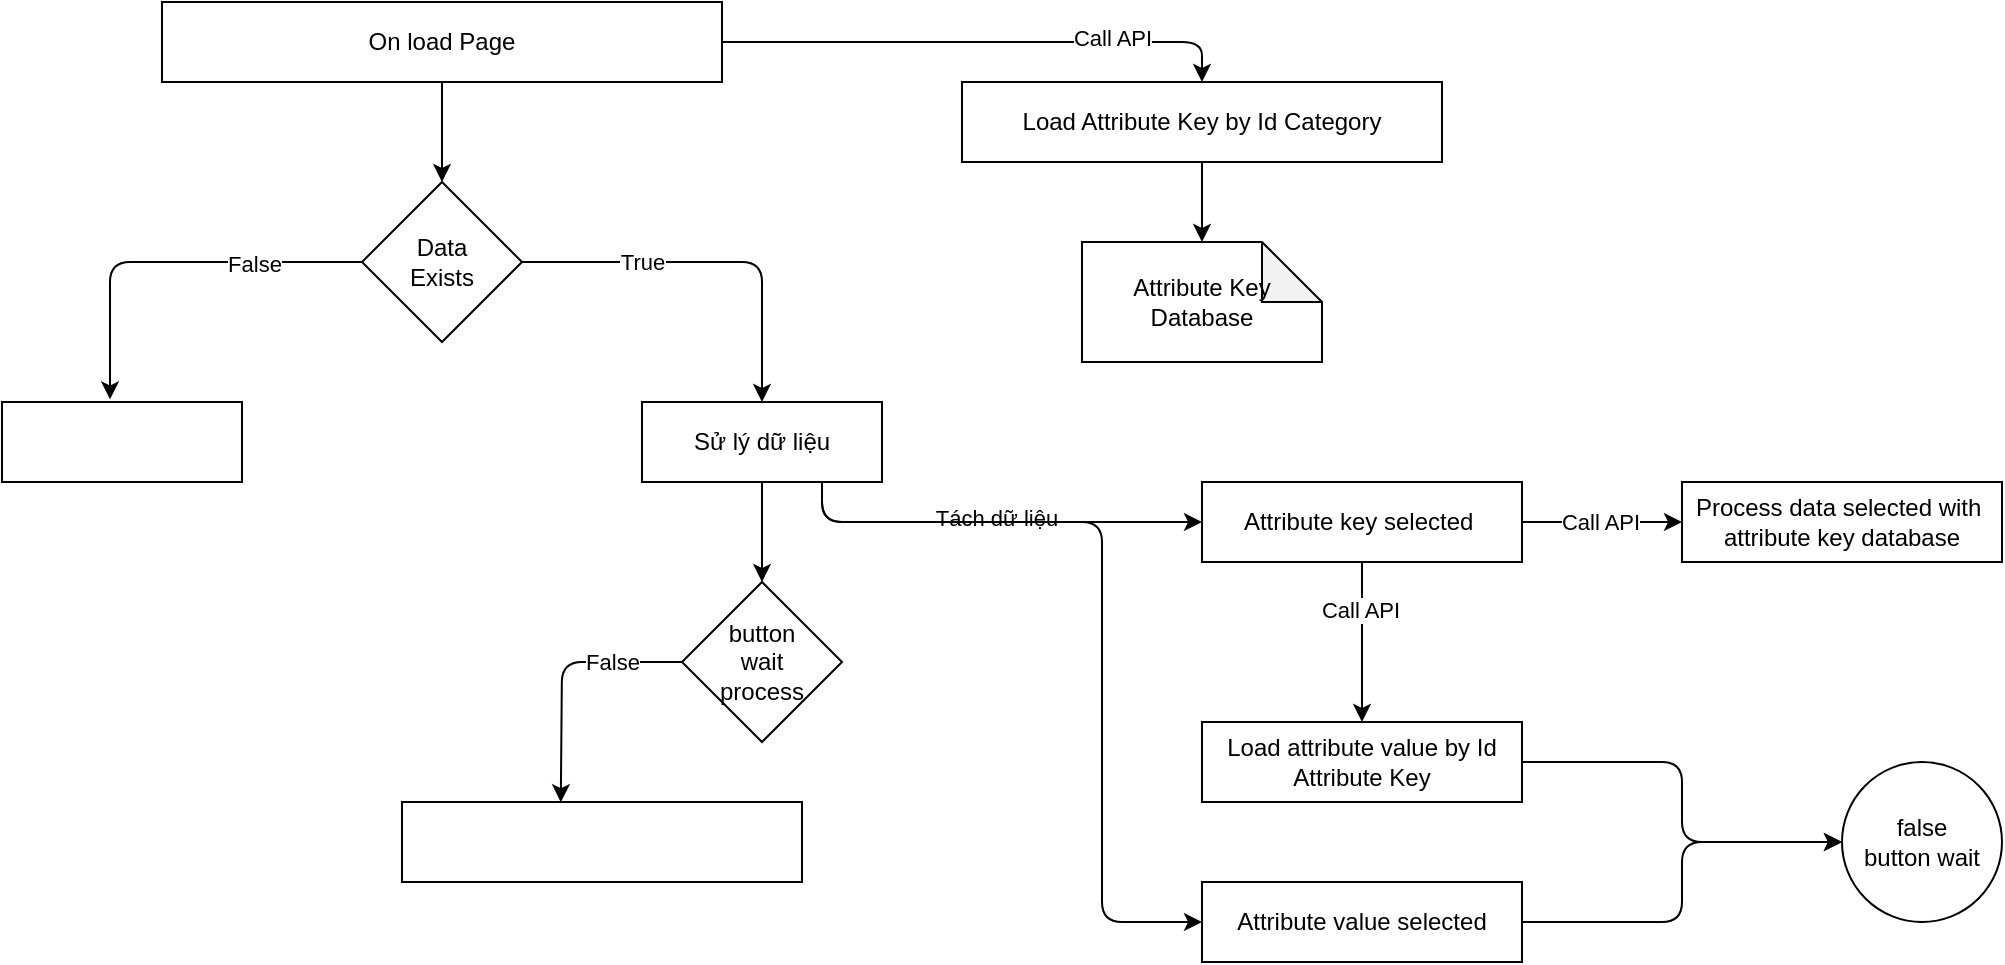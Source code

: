<mxfile>
    <diagram id="P5sUgAGOxLQQEyiYpiVn" name="Page-1">
        <mxGraphModel dx="904" dy="611" grid="1" gridSize="10" guides="1" tooltips="1" connect="1" arrows="1" fold="1" page="1" pageScale="1" pageWidth="850" pageHeight="1100" math="0" shadow="0">
            <root>
                <mxCell id="0"/>
                <mxCell id="1" parent="0"/>
                <mxCell id="5" style="edgeStyle=none;html=1;entryX=0.5;entryY=0;entryDx=0;entryDy=0;" edge="1" parent="1" source="2" target="4">
                    <mxGeometry relative="1" as="geometry"/>
                </mxCell>
                <mxCell id="16" style="edgeStyle=none;html=1;entryX=0.5;entryY=0;entryDx=0;entryDy=0;exitX=1;exitY=0.5;exitDx=0;exitDy=0;" edge="1" parent="1" source="2" target="15">
                    <mxGeometry relative="1" as="geometry">
                        <Array as="points">
                            <mxPoint x="520" y="60"/>
                            <mxPoint x="600" y="60"/>
                            <mxPoint x="660" y="60"/>
                            <mxPoint x="720" y="60"/>
                        </Array>
                    </mxGeometry>
                </mxCell>
                <mxCell id="33" value="Call API" style="edgeLabel;html=1;align=center;verticalAlign=middle;resizable=0;points=[];" vertex="1" connectable="0" parent="16">
                    <mxGeometry x="0.5" y="2" relative="1" as="geometry">
                        <mxPoint as="offset"/>
                    </mxGeometry>
                </mxCell>
                <mxCell id="2" value="On load Page" style="rounded=0;whiteSpace=wrap;html=1;" vertex="1" parent="1">
                    <mxGeometry x="200" y="40" width="280" height="40" as="geometry"/>
                </mxCell>
                <mxCell id="7" style="edgeStyle=none;html=1;entryX=0.45;entryY=-0.033;entryDx=0;entryDy=0;entryPerimeter=0;" edge="1" parent="1" source="4" target="6">
                    <mxGeometry relative="1" as="geometry">
                        <Array as="points">
                            <mxPoint x="174" y="170"/>
                            <mxPoint x="174" y="190"/>
                        </Array>
                    </mxGeometry>
                </mxCell>
                <mxCell id="11" value="False" style="edgeLabel;html=1;align=center;verticalAlign=middle;resizable=0;points=[];" vertex="1" connectable="0" parent="7">
                    <mxGeometry x="-0.446" y="1" relative="1" as="geometry">
                        <mxPoint as="offset"/>
                    </mxGeometry>
                </mxCell>
                <mxCell id="9" style="edgeStyle=none;html=1;entryX=0.5;entryY=0;entryDx=0;entryDy=0;" edge="1" parent="1" source="4" target="8">
                    <mxGeometry relative="1" as="geometry">
                        <Array as="points">
                            <mxPoint x="500" y="170"/>
                        </Array>
                    </mxGeometry>
                </mxCell>
                <mxCell id="12" value="True" style="edgeLabel;html=1;align=center;verticalAlign=middle;resizable=0;points=[];" vertex="1" connectable="0" parent="9">
                    <mxGeometry x="-0.104" y="-1" relative="1" as="geometry">
                        <mxPoint x="-25" y="-1" as="offset"/>
                    </mxGeometry>
                </mxCell>
                <mxCell id="4" value="Data &lt;br&gt;Exists" style="rhombus;whiteSpace=wrap;html=1;" vertex="1" parent="1">
                    <mxGeometry x="300" y="130" width="80" height="80" as="geometry"/>
                </mxCell>
                <mxCell id="6" value="" style="rounded=0;whiteSpace=wrap;html=1;" vertex="1" parent="1">
                    <mxGeometry x="120" y="240" width="120" height="40" as="geometry"/>
                </mxCell>
                <mxCell id="20" value="" style="edgeStyle=none;html=1;exitX=0.75;exitY=1;exitDx=0;exitDy=0;" edge="1" parent="1" source="8" target="19">
                    <mxGeometry relative="1" as="geometry">
                        <Array as="points">
                            <mxPoint x="530" y="300"/>
                            <mxPoint x="610" y="300"/>
                        </Array>
                    </mxGeometry>
                </mxCell>
                <mxCell id="22" value="Tách dữ liệu" style="edgeLabel;html=1;align=center;verticalAlign=middle;resizable=0;points=[];" vertex="1" connectable="0" parent="20">
                    <mxGeometry x="-0.27" y="2" relative="1" as="geometry">
                        <mxPoint x="30" as="offset"/>
                    </mxGeometry>
                </mxCell>
                <mxCell id="25" value="" style="edgeStyle=none;html=1;entryX=0;entryY=0.5;entryDx=0;entryDy=0;exitX=0.75;exitY=1;exitDx=0;exitDy=0;" edge="1" parent="1" source="8" target="24">
                    <mxGeometry relative="1" as="geometry">
                        <Array as="points">
                            <mxPoint x="530" y="300"/>
                            <mxPoint x="670" y="300"/>
                            <mxPoint x="670" y="420"/>
                            <mxPoint x="670" y="500"/>
                        </Array>
                    </mxGeometry>
                </mxCell>
                <mxCell id="35" style="edgeStyle=none;html=1;entryX=0.5;entryY=0;entryDx=0;entryDy=0;" edge="1" parent="1" source="8" target="34">
                    <mxGeometry relative="1" as="geometry"/>
                </mxCell>
                <mxCell id="8" value="Sử lý dữ liệu" style="rounded=0;whiteSpace=wrap;html=1;" vertex="1" parent="1">
                    <mxGeometry x="440" y="240" width="120" height="40" as="geometry"/>
                </mxCell>
                <mxCell id="18" style="edgeStyle=none;html=1;entryX=0.5;entryY=0;entryDx=0;entryDy=0;entryPerimeter=0;" edge="1" parent="1" source="15" target="17">
                    <mxGeometry relative="1" as="geometry"/>
                </mxCell>
                <mxCell id="15" value="Load Attribute Key by Id Category" style="rounded=0;whiteSpace=wrap;html=1;" vertex="1" parent="1">
                    <mxGeometry x="600" y="80" width="240" height="40" as="geometry"/>
                </mxCell>
                <mxCell id="17" value="Attribute Key &lt;br&gt;Database" style="shape=note;whiteSpace=wrap;html=1;backgroundOutline=1;darkOpacity=0.05;" vertex="1" parent="1">
                    <mxGeometry x="660" y="160" width="120" height="60" as="geometry"/>
                </mxCell>
                <mxCell id="27" value="" style="edgeStyle=none;html=1;" edge="1" parent="1" source="19" target="26">
                    <mxGeometry relative="1" as="geometry"/>
                </mxCell>
                <mxCell id="32" value="Call API" style="edgeLabel;html=1;align=center;verticalAlign=middle;resizable=0;points=[];" vertex="1" connectable="0" parent="27">
                    <mxGeometry x="-0.409" y="-1" relative="1" as="geometry">
                        <mxPoint as="offset"/>
                    </mxGeometry>
                </mxCell>
                <mxCell id="30" value="" style="edgeStyle=none;html=1;" edge="1" parent="1" source="19" target="29">
                    <mxGeometry relative="1" as="geometry">
                        <Array as="points">
                            <mxPoint x="930" y="300"/>
                        </Array>
                    </mxGeometry>
                </mxCell>
                <mxCell id="31" value="Call API" style="edgeLabel;html=1;align=center;verticalAlign=middle;resizable=0;points=[];" vertex="1" connectable="0" parent="30">
                    <mxGeometry x="-0.042" relative="1" as="geometry">
                        <mxPoint as="offset"/>
                    </mxGeometry>
                </mxCell>
                <mxCell id="19" value="Attribute key selected&amp;nbsp;" style="rounded=0;whiteSpace=wrap;html=1;" vertex="1" parent="1">
                    <mxGeometry x="720" y="280" width="160" height="40" as="geometry"/>
                </mxCell>
                <mxCell id="39" style="edgeStyle=none;html=1;entryX=0;entryY=0.5;entryDx=0;entryDy=0;exitX=1;exitY=0.5;exitDx=0;exitDy=0;" edge="1" parent="1" source="24" target="37">
                    <mxGeometry relative="1" as="geometry">
                        <Array as="points">
                            <mxPoint x="960" y="500"/>
                            <mxPoint x="960" y="460"/>
                        </Array>
                    </mxGeometry>
                </mxCell>
                <mxCell id="24" value="Attribute value selected" style="whiteSpace=wrap;html=1;rounded=0;" vertex="1" parent="1">
                    <mxGeometry x="720" y="480" width="160" height="40" as="geometry"/>
                </mxCell>
                <mxCell id="38" value="" style="edgeStyle=none;html=1;exitX=1;exitY=0.5;exitDx=0;exitDy=0;" edge="1" parent="1" source="26" target="37">
                    <mxGeometry relative="1" as="geometry">
                        <Array as="points">
                            <mxPoint x="960" y="420"/>
                            <mxPoint x="960" y="460"/>
                        </Array>
                    </mxGeometry>
                </mxCell>
                <mxCell id="26" value="Load attribute value by Id Attribute Key" style="whiteSpace=wrap;html=1;rounded=0;" vertex="1" parent="1">
                    <mxGeometry x="720" y="400" width="160" height="40" as="geometry"/>
                </mxCell>
                <mxCell id="29" value="Process data selected with&amp;nbsp;&lt;br&gt;attribute key database" style="whiteSpace=wrap;html=1;rounded=0;" vertex="1" parent="1">
                    <mxGeometry x="960" y="280" width="160" height="40" as="geometry"/>
                </mxCell>
                <mxCell id="41" value="" style="edgeStyle=none;html=1;entryX=0.397;entryY=0.003;entryDx=0;entryDy=0;entryPerimeter=0;" edge="1" parent="1" source="34" target="40">
                    <mxGeometry relative="1" as="geometry">
                        <Array as="points">
                            <mxPoint x="430" y="370"/>
                            <mxPoint x="400" y="370"/>
                        </Array>
                    </mxGeometry>
                </mxCell>
                <mxCell id="42" value="False" style="edgeLabel;html=1;align=center;verticalAlign=middle;resizable=0;points=[];" vertex="1" connectable="0" parent="41">
                    <mxGeometry x="0.214" y="-1" relative="1" as="geometry">
                        <mxPoint x="26" y="-19" as="offset"/>
                    </mxGeometry>
                </mxCell>
                <mxCell id="34" value="button &lt;br&gt;wait &lt;br&gt;process" style="rhombus;whiteSpace=wrap;html=1;" vertex="1" parent="1">
                    <mxGeometry x="460" y="330" width="80" height="80" as="geometry"/>
                </mxCell>
                <mxCell id="37" value="false &lt;br&gt;button wait" style="ellipse;whiteSpace=wrap;html=1;rounded=0;" vertex="1" parent="1">
                    <mxGeometry x="1040" y="420" width="80" height="80" as="geometry"/>
                </mxCell>
                <mxCell id="40" value="" style="whiteSpace=wrap;html=1;" vertex="1" parent="1">
                    <mxGeometry x="320" y="440" width="200" height="40" as="geometry"/>
                </mxCell>
            </root>
        </mxGraphModel>
    </diagram>
</mxfile>